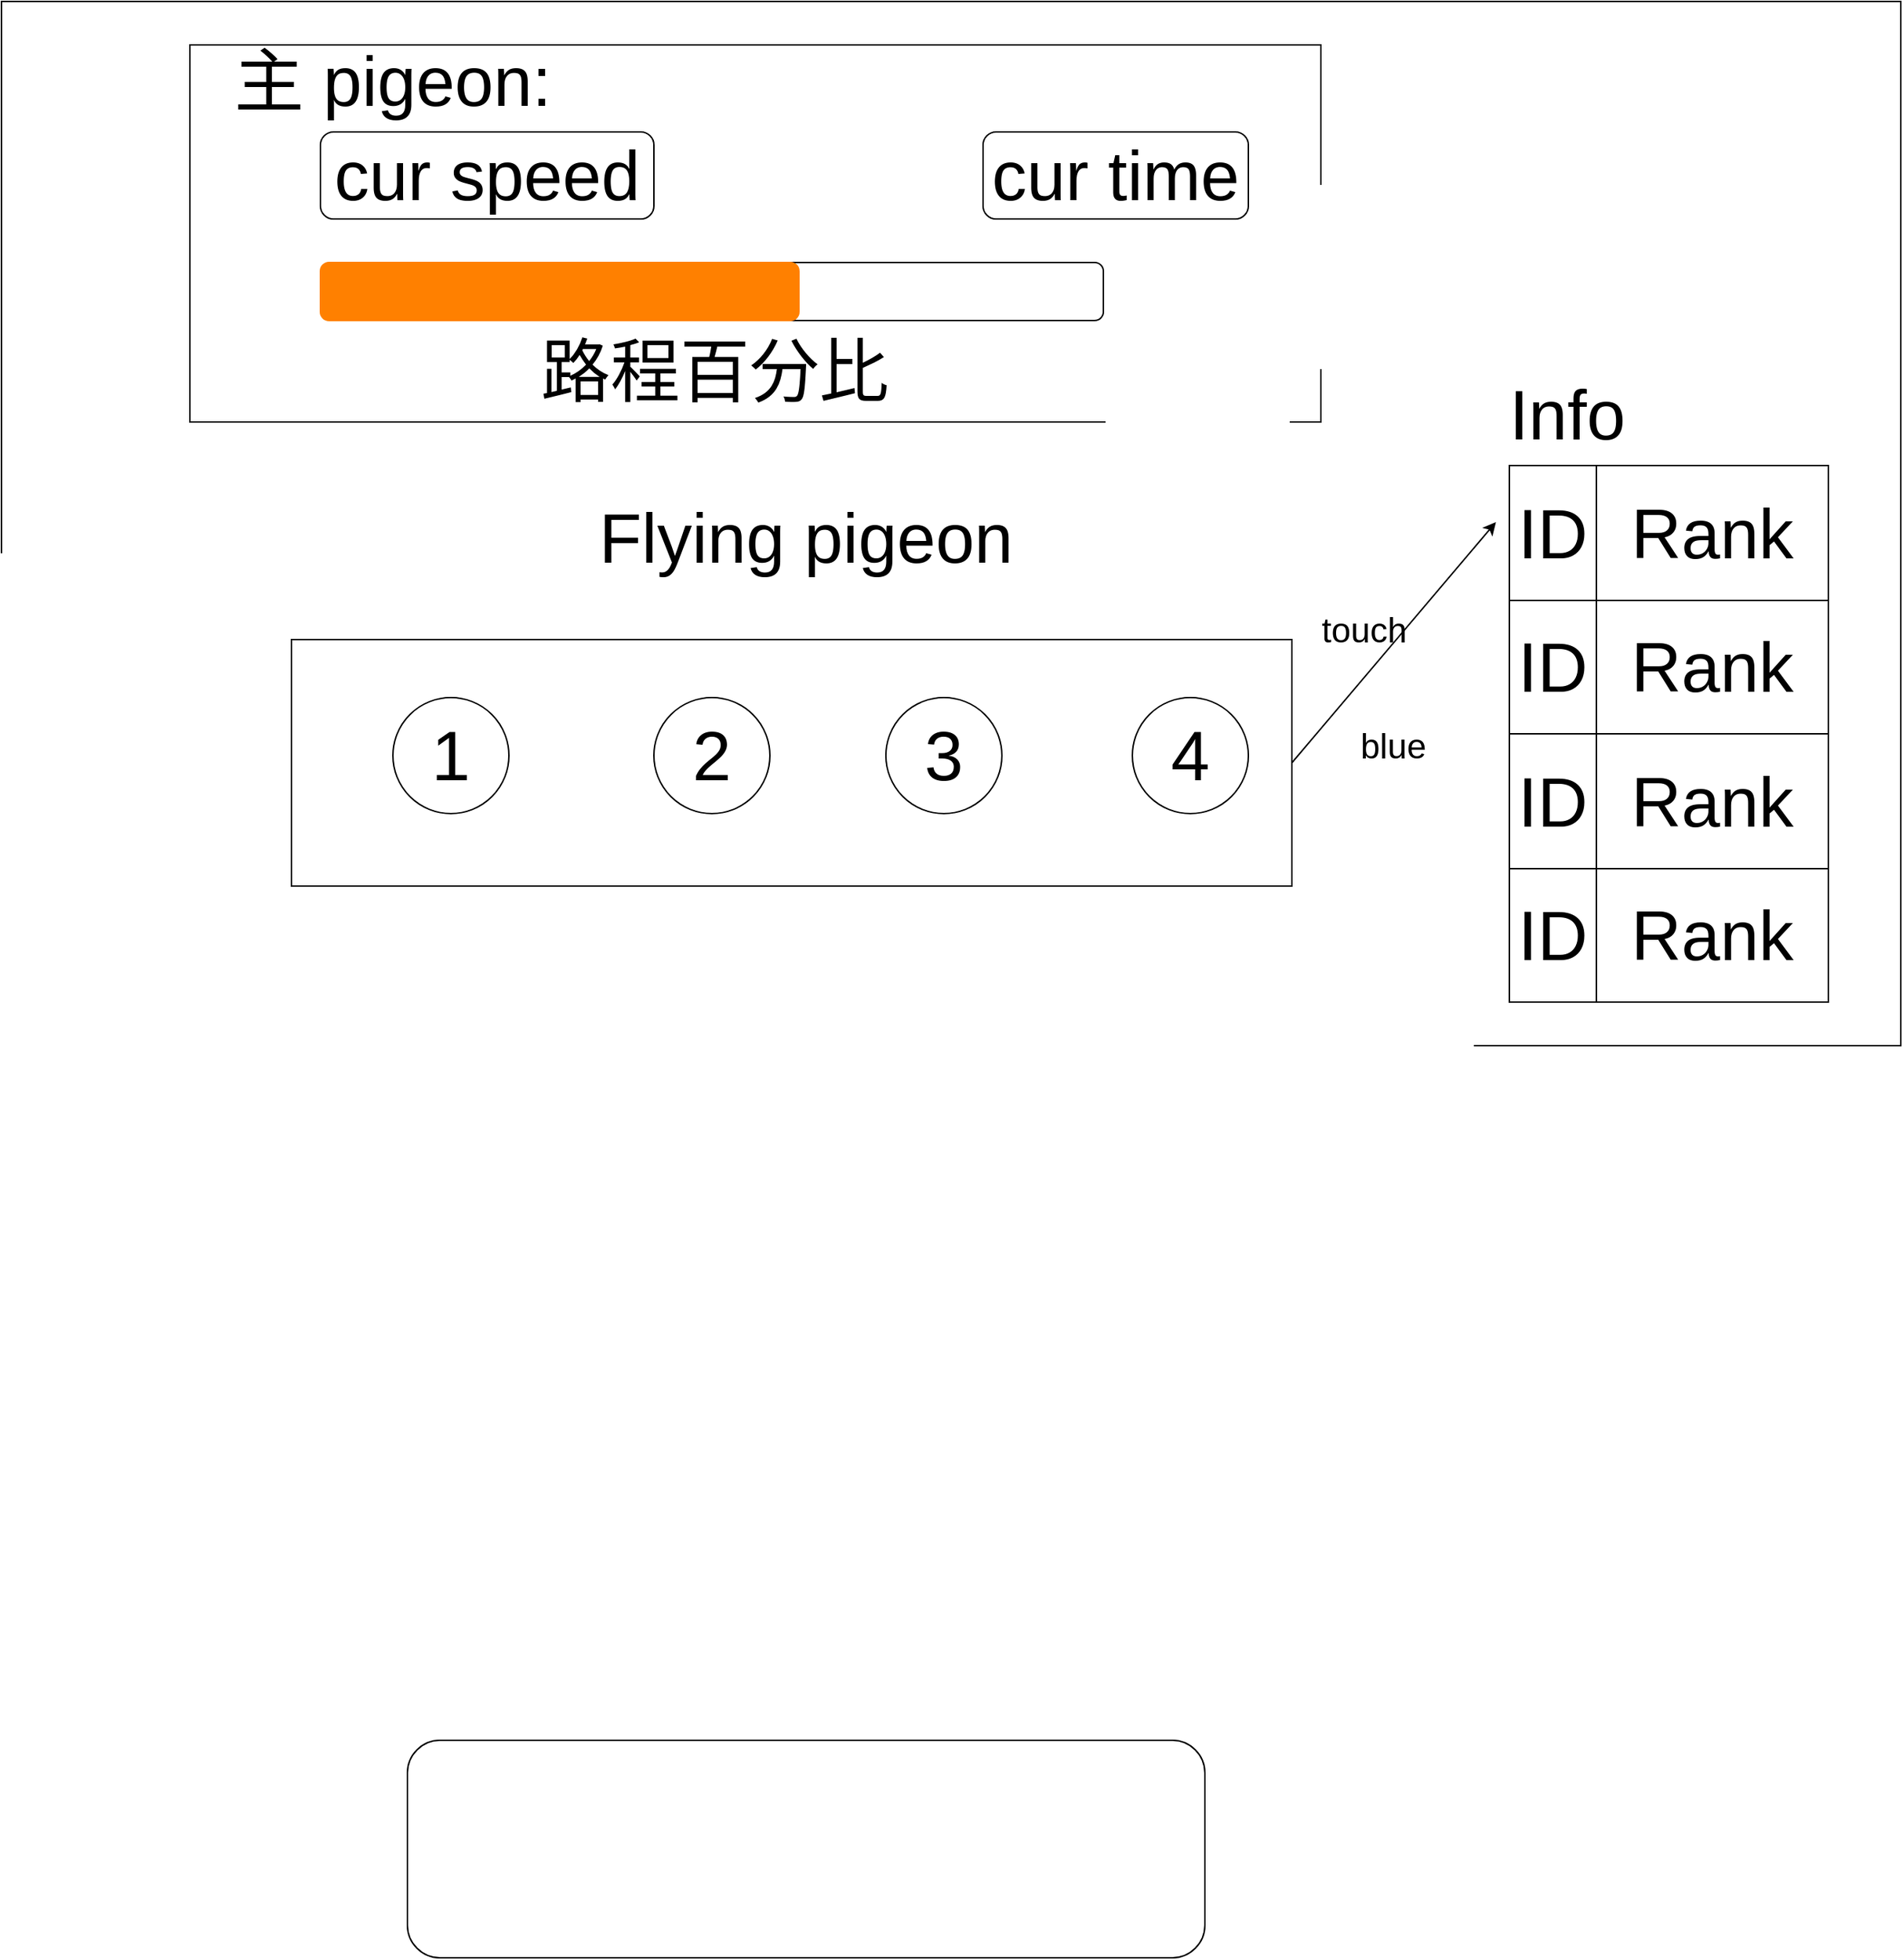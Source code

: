 <mxfile version="16.6.2" type="github">
  <diagram id="LMvz55lcDCbt3vumbWhR" name="Page-1">
    <mxGraphModel dx="1422" dy="739" grid="1" gridSize="10" guides="1" tooltips="1" connect="1" arrows="1" fold="1" page="1" pageScale="1" pageWidth="827" pageHeight="1169" math="0" shadow="0">
      <root>
        <mxCell id="0" />
        <mxCell id="1" parent="0" />
        <mxCell id="YmoFPeW2wvQSHdH2dssP-1" value="" style="rounded=0;whiteSpace=wrap;html=1;" vertex="1" parent="1">
          <mxGeometry x="30" y="10" width="1310" height="720" as="geometry" />
        </mxCell>
        <mxCell id="YmoFPeW2wvQSHdH2dssP-33" value="" style="rounded=0;whiteSpace=wrap;html=1;fontSize=48;" vertex="1" parent="1">
          <mxGeometry x="160" y="40" width="780" height="260" as="geometry" />
        </mxCell>
        <mxCell id="YmoFPeW2wvQSHdH2dssP-43" value="" style="rounded=1;whiteSpace=wrap;html=1;fontSize=48;strokeColor=#000000;" vertex="1" parent="1">
          <mxGeometry x="570" y="190" width="220" height="40" as="geometry" />
        </mxCell>
        <mxCell id="YmoFPeW2wvQSHdH2dssP-26" value="" style="rounded=0;whiteSpace=wrap;html=1;fontSize=48;" vertex="1" parent="1">
          <mxGeometry x="230" y="450" width="690" height="170" as="geometry" />
        </mxCell>
        <mxCell id="YmoFPeW2wvQSHdH2dssP-3" value="&lt;font style=&quot;font-size: 48px&quot;&gt;Flying pigeon&lt;/font&gt;" style="text;html=1;strokeColor=none;fillColor=none;align=center;verticalAlign=middle;whiteSpace=wrap;rounded=0;" vertex="1" parent="1">
          <mxGeometry x="400" y="300" width="370" height="160" as="geometry" />
        </mxCell>
        <mxCell id="YmoFPeW2wvQSHdH2dssP-5" value="" style="shape=table;startSize=0;container=1;collapsible=0;childLayout=tableLayout;fontSize=48;" vertex="1" parent="1">
          <mxGeometry x="1070" y="330" width="220" height="370" as="geometry" />
        </mxCell>
        <mxCell id="YmoFPeW2wvQSHdH2dssP-6" value="" style="shape=tableRow;horizontal=0;startSize=0;swimlaneHead=0;swimlaneBody=0;top=0;left=0;bottom=0;right=0;collapsible=0;dropTarget=0;fillColor=none;points=[[0,0.5],[1,0.5]];portConstraint=eastwest;fontSize=48;" vertex="1" parent="YmoFPeW2wvQSHdH2dssP-5">
          <mxGeometry width="220" height="93" as="geometry" />
        </mxCell>
        <mxCell id="YmoFPeW2wvQSHdH2dssP-7" value="ID" style="shape=partialRectangle;html=1;whiteSpace=wrap;connectable=0;overflow=hidden;fillColor=none;top=0;left=0;bottom=0;right=0;pointerEvents=1;fontSize=48;" vertex="1" parent="YmoFPeW2wvQSHdH2dssP-6">
          <mxGeometry width="60" height="93" as="geometry">
            <mxRectangle width="60" height="93" as="alternateBounds" />
          </mxGeometry>
        </mxCell>
        <mxCell id="YmoFPeW2wvQSHdH2dssP-8" value="Rank" style="shape=partialRectangle;html=1;whiteSpace=wrap;connectable=0;overflow=hidden;fillColor=none;top=0;left=0;bottom=0;right=0;pointerEvents=1;fontSize=48;" vertex="1" parent="YmoFPeW2wvQSHdH2dssP-6">
          <mxGeometry x="60" width="160" height="93" as="geometry">
            <mxRectangle width="160" height="93" as="alternateBounds" />
          </mxGeometry>
        </mxCell>
        <mxCell id="YmoFPeW2wvQSHdH2dssP-9" value="" style="shape=tableRow;horizontal=0;startSize=0;swimlaneHead=0;swimlaneBody=0;top=0;left=0;bottom=0;right=0;collapsible=0;dropTarget=0;fillColor=none;points=[[0,0.5],[1,0.5]];portConstraint=eastwest;fontSize=48;" vertex="1" parent="YmoFPeW2wvQSHdH2dssP-5">
          <mxGeometry y="93" width="220" height="92" as="geometry" />
        </mxCell>
        <mxCell id="YmoFPeW2wvQSHdH2dssP-10" value="ID" style="shape=partialRectangle;html=1;whiteSpace=wrap;connectable=0;overflow=hidden;fillColor=none;top=0;left=0;bottom=0;right=0;pointerEvents=1;fontSize=48;" vertex="1" parent="YmoFPeW2wvQSHdH2dssP-9">
          <mxGeometry width="60" height="92" as="geometry">
            <mxRectangle width="60" height="92" as="alternateBounds" />
          </mxGeometry>
        </mxCell>
        <mxCell id="YmoFPeW2wvQSHdH2dssP-11" value="Rank" style="shape=partialRectangle;html=1;whiteSpace=wrap;connectable=0;overflow=hidden;fillColor=none;top=0;left=0;bottom=0;right=0;pointerEvents=1;fontSize=48;" vertex="1" parent="YmoFPeW2wvQSHdH2dssP-9">
          <mxGeometry x="60" width="160" height="92" as="geometry">
            <mxRectangle width="160" height="92" as="alternateBounds" />
          </mxGeometry>
        </mxCell>
        <mxCell id="YmoFPeW2wvQSHdH2dssP-12" value="" style="shape=tableRow;horizontal=0;startSize=0;swimlaneHead=0;swimlaneBody=0;top=0;left=0;bottom=0;right=0;collapsible=0;dropTarget=0;fillColor=none;points=[[0,0.5],[1,0.5]];portConstraint=eastwest;fontSize=48;" vertex="1" parent="YmoFPeW2wvQSHdH2dssP-5">
          <mxGeometry y="185" width="220" height="93" as="geometry" />
        </mxCell>
        <mxCell id="YmoFPeW2wvQSHdH2dssP-13" value="ID" style="shape=partialRectangle;html=1;whiteSpace=wrap;connectable=0;overflow=hidden;fillColor=none;top=0;left=0;bottom=0;right=0;pointerEvents=1;fontSize=48;" vertex="1" parent="YmoFPeW2wvQSHdH2dssP-12">
          <mxGeometry width="60" height="93" as="geometry">
            <mxRectangle width="60" height="93" as="alternateBounds" />
          </mxGeometry>
        </mxCell>
        <mxCell id="YmoFPeW2wvQSHdH2dssP-14" value="Rank" style="shape=partialRectangle;html=1;whiteSpace=wrap;connectable=0;overflow=hidden;fillColor=none;top=0;left=0;bottom=0;right=0;pointerEvents=1;fontSize=48;" vertex="1" parent="YmoFPeW2wvQSHdH2dssP-12">
          <mxGeometry x="60" width="160" height="93" as="geometry">
            <mxRectangle width="160" height="93" as="alternateBounds" />
          </mxGeometry>
        </mxCell>
        <mxCell id="YmoFPeW2wvQSHdH2dssP-15" value="" style="shape=tableRow;horizontal=0;startSize=0;swimlaneHead=0;swimlaneBody=0;top=0;left=0;bottom=0;right=0;collapsible=0;dropTarget=0;fillColor=none;points=[[0,0.5],[1,0.5]];portConstraint=eastwest;fontSize=48;" vertex="1" parent="YmoFPeW2wvQSHdH2dssP-5">
          <mxGeometry y="278" width="220" height="92" as="geometry" />
        </mxCell>
        <mxCell id="YmoFPeW2wvQSHdH2dssP-16" value="ID" style="shape=partialRectangle;html=1;whiteSpace=wrap;connectable=0;overflow=hidden;fillColor=none;top=0;left=0;bottom=0;right=0;pointerEvents=1;fontSize=48;" vertex="1" parent="YmoFPeW2wvQSHdH2dssP-15">
          <mxGeometry width="60" height="92" as="geometry">
            <mxRectangle width="60" height="92" as="alternateBounds" />
          </mxGeometry>
        </mxCell>
        <mxCell id="YmoFPeW2wvQSHdH2dssP-17" value="Rank" style="shape=partialRectangle;html=1;whiteSpace=wrap;connectable=0;overflow=hidden;fillColor=none;top=0;left=0;bottom=0;right=0;pointerEvents=1;fontSize=48;" vertex="1" parent="YmoFPeW2wvQSHdH2dssP-15">
          <mxGeometry x="60" width="160" height="92" as="geometry">
            <mxRectangle width="160" height="92" as="alternateBounds" />
          </mxGeometry>
        </mxCell>
        <mxCell id="YmoFPeW2wvQSHdH2dssP-19" value="1" style="ellipse;whiteSpace=wrap;html=1;aspect=fixed;fontSize=48;" vertex="1" parent="1">
          <mxGeometry x="300" y="490" width="80" height="80" as="geometry" />
        </mxCell>
        <mxCell id="YmoFPeW2wvQSHdH2dssP-20" value="2" style="ellipse;whiteSpace=wrap;html=1;aspect=fixed;fontSize=48;" vertex="1" parent="1">
          <mxGeometry x="480" y="490" width="80" height="80" as="geometry" />
        </mxCell>
        <mxCell id="YmoFPeW2wvQSHdH2dssP-21" value="3" style="ellipse;whiteSpace=wrap;html=1;aspect=fixed;fontSize=48;" vertex="1" parent="1">
          <mxGeometry x="640" y="490" width="80" height="80" as="geometry" />
        </mxCell>
        <mxCell id="YmoFPeW2wvQSHdH2dssP-22" value="4" style="ellipse;whiteSpace=wrap;html=1;aspect=fixed;fontSize=48;" vertex="1" parent="1">
          <mxGeometry x="810" y="490" width="80" height="80" as="geometry" />
        </mxCell>
        <mxCell id="YmoFPeW2wvQSHdH2dssP-23" value="Info" style="text;html=1;strokeColor=none;fillColor=none;align=center;verticalAlign=middle;whiteSpace=wrap;rounded=0;fontSize=48;" vertex="1" parent="1">
          <mxGeometry x="1080" y="280" width="60" height="30" as="geometry" />
        </mxCell>
        <mxCell id="YmoFPeW2wvQSHdH2dssP-27" value="" style="endArrow=classic;html=1;rounded=0;fontSize=48;exitX=1;exitY=0.5;exitDx=0;exitDy=0;entryX=-0.042;entryY=0.419;entryDx=0;entryDy=0;entryPerimeter=0;" edge="1" parent="1" source="YmoFPeW2wvQSHdH2dssP-26" target="YmoFPeW2wvQSHdH2dssP-6">
          <mxGeometry width="50" height="50" relative="1" as="geometry">
            <mxPoint x="620" y="470" as="sourcePoint" />
            <mxPoint x="670" y="420" as="targetPoint" />
          </mxGeometry>
        </mxCell>
        <mxCell id="YmoFPeW2wvQSHdH2dssP-28" value="&lt;font style=&quot;font-size: 24px&quot;&gt;touch&lt;/font&gt;" style="text;html=1;strokeColor=none;fillColor=none;align=center;verticalAlign=middle;whiteSpace=wrap;rounded=0;fontSize=48;" vertex="1" parent="1">
          <mxGeometry x="940" y="420" width="60" height="30" as="geometry" />
        </mxCell>
        <mxCell id="YmoFPeW2wvQSHdH2dssP-29" value="&lt;font style=&quot;font-size: 24px&quot;&gt;blue&lt;/font&gt;" style="text;html=1;strokeColor=none;fillColor=none;align=center;verticalAlign=middle;whiteSpace=wrap;rounded=0;fontSize=48;" vertex="1" parent="1">
          <mxGeometry x="960" y="500" width="60" height="30" as="geometry" />
        </mxCell>
        <mxCell id="YmoFPeW2wvQSHdH2dssP-30" value="" style="rounded=1;whiteSpace=wrap;html=1;fontSize=24;" vertex="1" parent="1">
          <mxGeometry x="310" y="1209" width="550" height="150" as="geometry" />
        </mxCell>
        <mxCell id="YmoFPeW2wvQSHdH2dssP-34" value="主 pigeon:" style="text;html=1;strokeColor=none;fillColor=none;align=center;verticalAlign=middle;whiteSpace=wrap;rounded=0;fontSize=48;" vertex="1" parent="1">
          <mxGeometry x="150" y="50" width="300" height="30" as="geometry" />
        </mxCell>
        <mxCell id="YmoFPeW2wvQSHdH2dssP-37" value="&lt;span&gt;cur speed&lt;/span&gt;" style="rounded=1;whiteSpace=wrap;html=1;fontSize=48;" vertex="1" parent="1">
          <mxGeometry x="250" y="100" width="230" height="60" as="geometry" />
        </mxCell>
        <mxCell id="YmoFPeW2wvQSHdH2dssP-38" value="cur time" style="rounded=1;whiteSpace=wrap;html=1;fontSize=48;" vertex="1" parent="1">
          <mxGeometry x="707" y="100" width="183" height="60" as="geometry" />
        </mxCell>
        <mxCell id="YmoFPeW2wvQSHdH2dssP-41" value="" style="rounded=1;whiteSpace=wrap;html=1;fontSize=48;fillColor=#FF8000;strokeColor=#FF8000;" vertex="1" parent="1">
          <mxGeometry x="250" y="190" width="330" height="40" as="geometry" />
        </mxCell>
        <mxCell id="YmoFPeW2wvQSHdH2dssP-44" value="路程百分比" style="text;html=1;strokeColor=none;fillColor=none;align=center;verticalAlign=middle;whiteSpace=wrap;rounded=0;fontSize=48;" vertex="1" parent="1">
          <mxGeometry x="337" y="250" width="370" height="30" as="geometry" />
        </mxCell>
      </root>
    </mxGraphModel>
  </diagram>
</mxfile>
